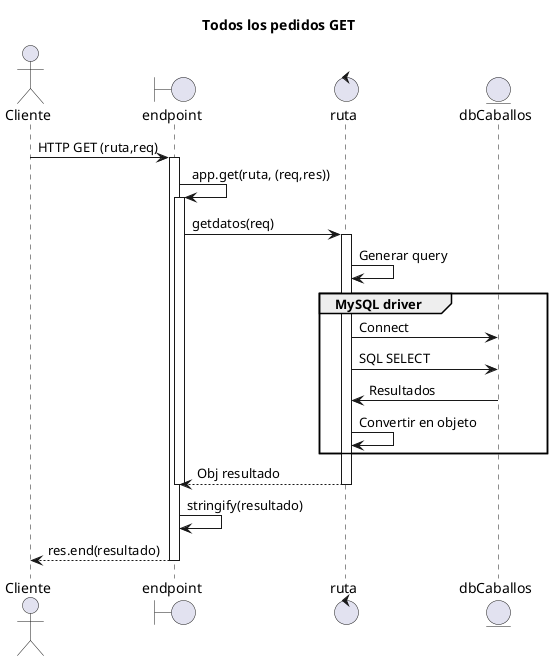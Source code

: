 @startuml
title Todos los pedidos GET
actor Cliente as U
boundary endpoint as E
control ruta as C

entity dbCaballos as D

U -> E: HTTP GET (ruta,req)
activate E
E -> E: app.get(ruta, (req,res))
activate E
E -> C: getdatos(req)
activate C
C -> C: Generar query

group MySQL driver
C -> D: Connect
C -> D: SQL SELECT
D -> C: Resultados
C -> C: Convertir en objeto
end

C --> E: Obj resultado
deactivate C
deactivate E
E -> E: stringify(resultado)
E --> U: res.end(resultado)
deactivate E
@enduml
